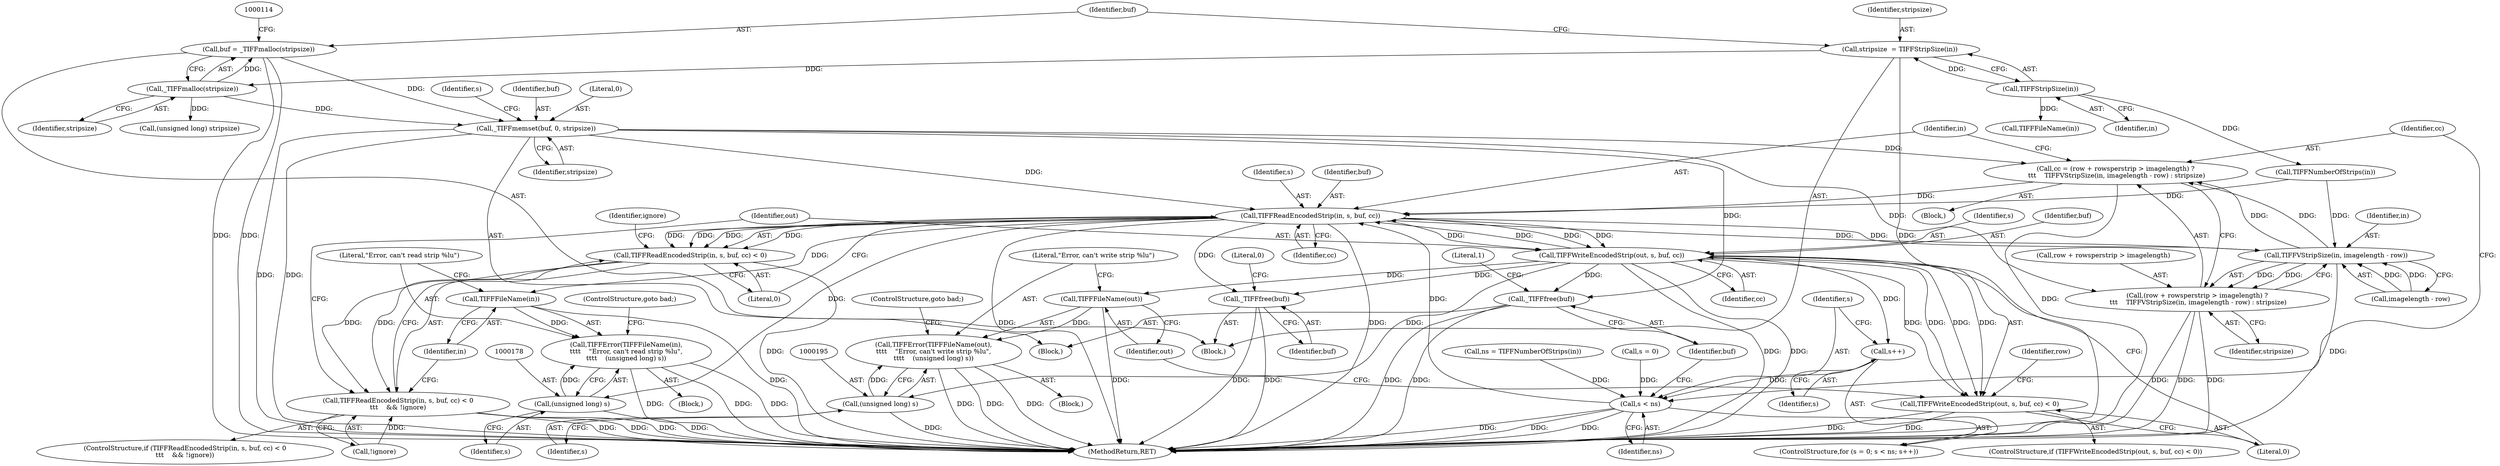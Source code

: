 digraph "1_libtiff_5397a417e61258c69209904e652a1f409ec3b9df@API" {
"1000132" [label="(Call,_TIFFmemset(buf, 0, stripsize))"];
"1000109" [label="(Call,buf = _TIFFmalloc(stripsize))"];
"1000111" [label="(Call,_TIFFmalloc(stripsize))"];
"1000104" [label="(Call,stripsize  = TIFFStripSize(in))"];
"1000106" [label="(Call,TIFFStripSize(in))"];
"1000147" [label="(Call,cc = (row + rowsperstrip > imagelength) ?\n \t\t\t    TIFFVStripSize(in, imagelength - row) : stripsize)"];
"1000164" [label="(Call,TIFFReadEncodedStrip(in, s, buf, cc))"];
"1000155" [label="(Call,TIFFVStripSize(in, imagelength - row))"];
"1000149" [label="(Call,(row + rowsperstrip > imagelength) ?\n \t\t\t    TIFFVStripSize(in, imagelength - row) : stripsize)"];
"1000163" [label="(Call,TIFFReadEncodedStrip(in, s, buf, cc) < 0)"];
"1000162" [label="(Call,TIFFReadEncodedStrip(in, s, buf, cc) < 0\n\t\t\t    && !ignore)"];
"1000174" [label="(Call,TIFFFileName(in))"];
"1000173" [label="(Call,TIFFError(TIFFFileName(in),\n\t\t\t\t    \"Error, can't read strip %lu\",\n\t\t\t\t    (unsigned long) s))"];
"1000177" [label="(Call,(unsigned long) s)"];
"1000183" [label="(Call,TIFFWriteEncodedStrip(out, s, buf, cc))"];
"1000143" [label="(Call,s++)"];
"1000140" [label="(Call,s < ns)"];
"1000182" [label="(Call,TIFFWriteEncodedStrip(out, s, buf, cc) < 0)"];
"1000191" [label="(Call,TIFFFileName(out))"];
"1000190" [label="(Call,TIFFError(TIFFFileName(out),\n\t\t\t\t    \"Error, can't write strip %lu\",\n\t\t\t\t    (unsigned long) s))"];
"1000194" [label="(Call,(unsigned long) s)"];
"1000201" [label="(Call,_TIFFfree(buf))"];
"1000217" [label="(Call,_TIFFfree(buf))"];
"1000182" [label="(Call,TIFFWriteEncodedStrip(out, s, buf, cc) < 0)"];
"1000166" [label="(Identifier,s)"];
"1000197" [label="(ControlStructure,goto bad;)"];
"1000188" [label="(Literal,0)"];
"1000126" [label="(Call,TIFFNumberOfStrips(in))"];
"1000175" [label="(Identifier,in)"];
"1000196" [label="(Identifier,s)"];
"1000220" [label="(Literal,0)"];
"1000221" [label="(MethodReturn,RET)"];
"1000186" [label="(Identifier,buf)"];
"1000191" [label="(Call,TIFFFileName(out))"];
"1000177" [label="(Call,(unsigned long) s)"];
"1000143" [label="(Call,s++)"];
"1000194" [label="(Call,(unsigned long) s)"];
"1000167" [label="(Identifier,buf)"];
"1000137" [label="(Call,s = 0)"];
"1000180" [label="(ControlStructure,goto bad;)"];
"1000155" [label="(Call,TIFFVStripSize(in, imagelength - row))"];
"1000157" [label="(Call,imagelength - row)"];
"1000104" [label="(Call,stripsize  = TIFFStripSize(in))"];
"1000111" [label="(Call,_TIFFmalloc(stripsize))"];
"1000109" [label="(Call,buf = _TIFFmalloc(stripsize))"];
"1000171" [label="(Identifier,ignore)"];
"1000140" [label="(Call,s < ns)"];
"1000141" [label="(Identifier,s)"];
"1000165" [label="(Identifier,in)"];
"1000110" [label="(Identifier,buf)"];
"1000189" [label="(Block,)"];
"1000204" [label="(Literal,1)"];
"1000184" [label="(Identifier,out)"];
"1000161" [label="(ControlStructure,if (TIFFReadEncodedStrip(in, s, buf, cc) < 0\n\t\t\t    && !ignore))"];
"1000156" [label="(Identifier,in)"];
"1000164" [label="(Call,TIFFReadEncodedStrip(in, s, buf, cc))"];
"1000142" [label="(Identifier,ns)"];
"1000190" [label="(Call,TIFFError(TIFFFileName(out),\n\t\t\t\t    \"Error, can't write strip %lu\",\n\t\t\t\t    (unsigned long) s))"];
"1000136" [label="(ControlStructure,for (s = 0; s < ns; s++))"];
"1000138" [label="(Identifier,s)"];
"1000135" [label="(Identifier,stripsize)"];
"1000147" [label="(Call,cc = (row + rowsperstrip > imagelength) ?\n \t\t\t    TIFFVStripSize(in, imagelength - row) : stripsize)"];
"1000148" [label="(Identifier,cc)"];
"1000169" [label="(Literal,0)"];
"1000160" [label="(Identifier,stripsize)"];
"1000211" [label="(Call,(unsigned long) stripsize)"];
"1000183" [label="(Call,TIFFWriteEncodedStrip(out, s, buf, cc))"];
"1000124" [label="(Call,ns = TIFFNumberOfStrips(in))"];
"1000217" [label="(Call,_TIFFfree(buf))"];
"1000133" [label="(Identifier,buf)"];
"1000107" [label="(Identifier,in)"];
"1000187" [label="(Identifier,cc)"];
"1000162" [label="(Call,TIFFReadEncodedStrip(in, s, buf, cc) < 0\n\t\t\t    && !ignore)"];
"1000112" [label="(Identifier,stripsize)"];
"1000168" [label="(Identifier,cc)"];
"1000163" [label="(Call,TIFFReadEncodedStrip(in, s, buf, cc) < 0)"];
"1000106" [label="(Call,TIFFStripSize(in))"];
"1000102" [label="(Block,)"];
"1000202" [label="(Identifier,buf)"];
"1000149" [label="(Call,(row + rowsperstrip > imagelength) ?\n \t\t\t    TIFFVStripSize(in, imagelength - row) : stripsize)"];
"1000201" [label="(Call,_TIFFfree(buf))"];
"1000179" [label="(Identifier,s)"];
"1000176" [label="(Literal,\"Error, can't read strip %lu\")"];
"1000134" [label="(Literal,0)"];
"1000192" [label="(Identifier,out)"];
"1000132" [label="(Call,_TIFFmemset(buf, 0, stripsize))"];
"1000174" [label="(Call,TIFFFileName(in))"];
"1000170" [label="(Call,!ignore)"];
"1000145" [label="(Block,)"];
"1000173" [label="(Call,TIFFError(TIFFFileName(in),\n\t\t\t\t    \"Error, can't read strip %lu\",\n\t\t\t\t    (unsigned long) s))"];
"1000218" [label="(Identifier,buf)"];
"1000105" [label="(Identifier,stripsize)"];
"1000150" [label="(Call,row + rowsperstrip > imagelength)"];
"1000172" [label="(Block,)"];
"1000208" [label="(Call,TIFFFileName(in))"];
"1000185" [label="(Identifier,s)"];
"1000199" [label="(Identifier,row)"];
"1000193" [label="(Literal,\"Error, can't write strip %lu\")"];
"1000121" [label="(Block,)"];
"1000181" [label="(ControlStructure,if (TIFFWriteEncodedStrip(out, s, buf, cc) < 0))"];
"1000144" [label="(Identifier,s)"];
"1000132" -> "1000121"  [label="AST: "];
"1000132" -> "1000135"  [label="CFG: "];
"1000133" -> "1000132"  [label="AST: "];
"1000134" -> "1000132"  [label="AST: "];
"1000135" -> "1000132"  [label="AST: "];
"1000138" -> "1000132"  [label="CFG: "];
"1000132" -> "1000221"  [label="DDG: "];
"1000132" -> "1000221"  [label="DDG: "];
"1000109" -> "1000132"  [label="DDG: "];
"1000111" -> "1000132"  [label="DDG: "];
"1000132" -> "1000147"  [label="DDG: "];
"1000132" -> "1000149"  [label="DDG: "];
"1000132" -> "1000164"  [label="DDG: "];
"1000132" -> "1000201"  [label="DDG: "];
"1000109" -> "1000102"  [label="AST: "];
"1000109" -> "1000111"  [label="CFG: "];
"1000110" -> "1000109"  [label="AST: "];
"1000111" -> "1000109"  [label="AST: "];
"1000114" -> "1000109"  [label="CFG: "];
"1000109" -> "1000221"  [label="DDG: "];
"1000109" -> "1000221"  [label="DDG: "];
"1000111" -> "1000109"  [label="DDG: "];
"1000111" -> "1000112"  [label="CFG: "];
"1000112" -> "1000111"  [label="AST: "];
"1000104" -> "1000111"  [label="DDG: "];
"1000111" -> "1000211"  [label="DDG: "];
"1000104" -> "1000102"  [label="AST: "];
"1000104" -> "1000106"  [label="CFG: "];
"1000105" -> "1000104"  [label="AST: "];
"1000106" -> "1000104"  [label="AST: "];
"1000110" -> "1000104"  [label="CFG: "];
"1000104" -> "1000221"  [label="DDG: "];
"1000106" -> "1000104"  [label="DDG: "];
"1000106" -> "1000107"  [label="CFG: "];
"1000107" -> "1000106"  [label="AST: "];
"1000106" -> "1000126"  [label="DDG: "];
"1000106" -> "1000208"  [label="DDG: "];
"1000147" -> "1000145"  [label="AST: "];
"1000147" -> "1000149"  [label="CFG: "];
"1000148" -> "1000147"  [label="AST: "];
"1000149" -> "1000147"  [label="AST: "];
"1000165" -> "1000147"  [label="CFG: "];
"1000147" -> "1000221"  [label="DDG: "];
"1000155" -> "1000147"  [label="DDG: "];
"1000155" -> "1000147"  [label="DDG: "];
"1000147" -> "1000164"  [label="DDG: "];
"1000164" -> "1000163"  [label="AST: "];
"1000164" -> "1000168"  [label="CFG: "];
"1000165" -> "1000164"  [label="AST: "];
"1000166" -> "1000164"  [label="AST: "];
"1000167" -> "1000164"  [label="AST: "];
"1000168" -> "1000164"  [label="AST: "];
"1000169" -> "1000164"  [label="CFG: "];
"1000164" -> "1000221"  [label="DDG: "];
"1000164" -> "1000221"  [label="DDG: "];
"1000164" -> "1000155"  [label="DDG: "];
"1000164" -> "1000163"  [label="DDG: "];
"1000164" -> "1000163"  [label="DDG: "];
"1000164" -> "1000163"  [label="DDG: "];
"1000164" -> "1000163"  [label="DDG: "];
"1000126" -> "1000164"  [label="DDG: "];
"1000155" -> "1000164"  [label="DDG: "];
"1000140" -> "1000164"  [label="DDG: "];
"1000183" -> "1000164"  [label="DDG: "];
"1000164" -> "1000174"  [label="DDG: "];
"1000164" -> "1000177"  [label="DDG: "];
"1000164" -> "1000183"  [label="DDG: "];
"1000164" -> "1000183"  [label="DDG: "];
"1000164" -> "1000183"  [label="DDG: "];
"1000164" -> "1000217"  [label="DDG: "];
"1000155" -> "1000149"  [label="AST: "];
"1000155" -> "1000157"  [label="CFG: "];
"1000156" -> "1000155"  [label="AST: "];
"1000157" -> "1000155"  [label="AST: "];
"1000149" -> "1000155"  [label="CFG: "];
"1000155" -> "1000221"  [label="DDG: "];
"1000155" -> "1000149"  [label="DDG: "];
"1000155" -> "1000149"  [label="DDG: "];
"1000126" -> "1000155"  [label="DDG: "];
"1000157" -> "1000155"  [label="DDG: "];
"1000157" -> "1000155"  [label="DDG: "];
"1000149" -> "1000160"  [label="CFG: "];
"1000150" -> "1000149"  [label="AST: "];
"1000160" -> "1000149"  [label="AST: "];
"1000149" -> "1000221"  [label="DDG: "];
"1000149" -> "1000221"  [label="DDG: "];
"1000149" -> "1000221"  [label="DDG: "];
"1000163" -> "1000162"  [label="AST: "];
"1000163" -> "1000169"  [label="CFG: "];
"1000169" -> "1000163"  [label="AST: "];
"1000171" -> "1000163"  [label="CFG: "];
"1000162" -> "1000163"  [label="CFG: "];
"1000163" -> "1000221"  [label="DDG: "];
"1000163" -> "1000162"  [label="DDG: "];
"1000163" -> "1000162"  [label="DDG: "];
"1000162" -> "1000161"  [label="AST: "];
"1000162" -> "1000170"  [label="CFG: "];
"1000170" -> "1000162"  [label="AST: "];
"1000175" -> "1000162"  [label="CFG: "];
"1000184" -> "1000162"  [label="CFG: "];
"1000162" -> "1000221"  [label="DDG: "];
"1000162" -> "1000221"  [label="DDG: "];
"1000162" -> "1000221"  [label="DDG: "];
"1000170" -> "1000162"  [label="DDG: "];
"1000174" -> "1000173"  [label="AST: "];
"1000174" -> "1000175"  [label="CFG: "];
"1000175" -> "1000174"  [label="AST: "];
"1000176" -> "1000174"  [label="CFG: "];
"1000174" -> "1000221"  [label="DDG: "];
"1000174" -> "1000173"  [label="DDG: "];
"1000173" -> "1000172"  [label="AST: "];
"1000173" -> "1000177"  [label="CFG: "];
"1000176" -> "1000173"  [label="AST: "];
"1000177" -> "1000173"  [label="AST: "];
"1000180" -> "1000173"  [label="CFG: "];
"1000173" -> "1000221"  [label="DDG: "];
"1000173" -> "1000221"  [label="DDG: "];
"1000173" -> "1000221"  [label="DDG: "];
"1000177" -> "1000173"  [label="DDG: "];
"1000177" -> "1000179"  [label="CFG: "];
"1000178" -> "1000177"  [label="AST: "];
"1000179" -> "1000177"  [label="AST: "];
"1000177" -> "1000221"  [label="DDG: "];
"1000183" -> "1000182"  [label="AST: "];
"1000183" -> "1000187"  [label="CFG: "];
"1000184" -> "1000183"  [label="AST: "];
"1000185" -> "1000183"  [label="AST: "];
"1000186" -> "1000183"  [label="AST: "];
"1000187" -> "1000183"  [label="AST: "];
"1000188" -> "1000183"  [label="CFG: "];
"1000183" -> "1000221"  [label="DDG: "];
"1000183" -> "1000221"  [label="DDG: "];
"1000183" -> "1000143"  [label="DDG: "];
"1000183" -> "1000182"  [label="DDG: "];
"1000183" -> "1000182"  [label="DDG: "];
"1000183" -> "1000182"  [label="DDG: "];
"1000183" -> "1000182"  [label="DDG: "];
"1000183" -> "1000191"  [label="DDG: "];
"1000183" -> "1000194"  [label="DDG: "];
"1000183" -> "1000201"  [label="DDG: "];
"1000183" -> "1000217"  [label="DDG: "];
"1000143" -> "1000136"  [label="AST: "];
"1000143" -> "1000144"  [label="CFG: "];
"1000144" -> "1000143"  [label="AST: "];
"1000141" -> "1000143"  [label="CFG: "];
"1000143" -> "1000140"  [label="DDG: "];
"1000140" -> "1000136"  [label="AST: "];
"1000140" -> "1000142"  [label="CFG: "];
"1000141" -> "1000140"  [label="AST: "];
"1000142" -> "1000140"  [label="AST: "];
"1000148" -> "1000140"  [label="CFG: "];
"1000202" -> "1000140"  [label="CFG: "];
"1000140" -> "1000221"  [label="DDG: "];
"1000140" -> "1000221"  [label="DDG: "];
"1000140" -> "1000221"  [label="DDG: "];
"1000137" -> "1000140"  [label="DDG: "];
"1000124" -> "1000140"  [label="DDG: "];
"1000182" -> "1000181"  [label="AST: "];
"1000182" -> "1000188"  [label="CFG: "];
"1000188" -> "1000182"  [label="AST: "];
"1000192" -> "1000182"  [label="CFG: "];
"1000199" -> "1000182"  [label="CFG: "];
"1000182" -> "1000221"  [label="DDG: "];
"1000182" -> "1000221"  [label="DDG: "];
"1000191" -> "1000190"  [label="AST: "];
"1000191" -> "1000192"  [label="CFG: "];
"1000192" -> "1000191"  [label="AST: "];
"1000193" -> "1000191"  [label="CFG: "];
"1000191" -> "1000221"  [label="DDG: "];
"1000191" -> "1000190"  [label="DDG: "];
"1000190" -> "1000189"  [label="AST: "];
"1000190" -> "1000194"  [label="CFG: "];
"1000193" -> "1000190"  [label="AST: "];
"1000194" -> "1000190"  [label="AST: "];
"1000197" -> "1000190"  [label="CFG: "];
"1000190" -> "1000221"  [label="DDG: "];
"1000190" -> "1000221"  [label="DDG: "];
"1000190" -> "1000221"  [label="DDG: "];
"1000194" -> "1000190"  [label="DDG: "];
"1000194" -> "1000196"  [label="CFG: "];
"1000195" -> "1000194"  [label="AST: "];
"1000196" -> "1000194"  [label="AST: "];
"1000194" -> "1000221"  [label="DDG: "];
"1000201" -> "1000121"  [label="AST: "];
"1000201" -> "1000202"  [label="CFG: "];
"1000202" -> "1000201"  [label="AST: "];
"1000204" -> "1000201"  [label="CFG: "];
"1000201" -> "1000221"  [label="DDG: "];
"1000201" -> "1000221"  [label="DDG: "];
"1000217" -> "1000102"  [label="AST: "];
"1000217" -> "1000218"  [label="CFG: "];
"1000218" -> "1000217"  [label="AST: "];
"1000220" -> "1000217"  [label="CFG: "];
"1000217" -> "1000221"  [label="DDG: "];
"1000217" -> "1000221"  [label="DDG: "];
}
